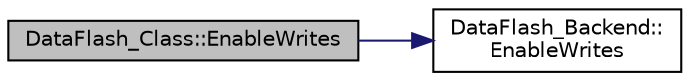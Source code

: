 digraph "DataFlash_Class::EnableWrites"
{
 // INTERACTIVE_SVG=YES
  edge [fontname="Helvetica",fontsize="10",labelfontname="Helvetica",labelfontsize="10"];
  node [fontname="Helvetica",fontsize="10",shape=record];
  rankdir="LR";
  Node1 [label="DataFlash_Class::EnableWrites",height=0.2,width=0.4,color="black", fillcolor="grey75", style="filled", fontcolor="black"];
  Node1 -> Node2 [color="midnightblue",fontsize="10",style="solid",fontname="Helvetica"];
  Node2 [label="DataFlash_Backend::\lEnableWrites",height=0.2,width=0.4,color="black", fillcolor="white", style="filled",URL="$classDataFlash__Backend.html#a41223f1dc8fe38dc377ba16d26f20677"];
}

